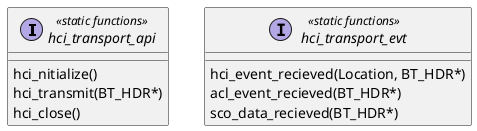 @startuml
interface hci_transport_api <<static functions>> {
    hci_nitialize()
    hci_transmit(BT_HDR*)
    hci_close()
}

interface hci_transport_evt <<static functions>> {
    hci_event_recieved(Location, BT_HDR*)
    acl_event_recieved(BT_HDR*)
    sco_data_recieved(BT_HDR*)
}
@enduml
